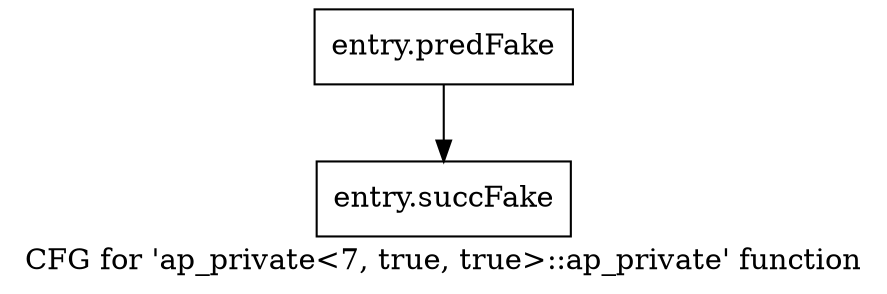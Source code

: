 digraph "CFG for 'ap_private\<7, true, true\>::ap_private' function" {
	label="CFG for 'ap_private\<7, true, true\>::ap_private' function";

	Node0x58fbad0 [shape=record,filename="",linenumber="",label="{entry.predFake}"];
	Node0x58fbad0 -> Node0x5b2d420[ callList="" memoryops="" filename="/home/omerfaruk/tools/Xilinx/Vitis_HLS/2023.2/include/etc/ap_private.h" execusionnum="6"];
	Node0x5b2d420 [shape=record,filename="/home/omerfaruk/tools/Xilinx/Vitis_HLS/2023.2/include/etc/ap_private.h",linenumber="1669",label="{entry.succFake}"];
}
